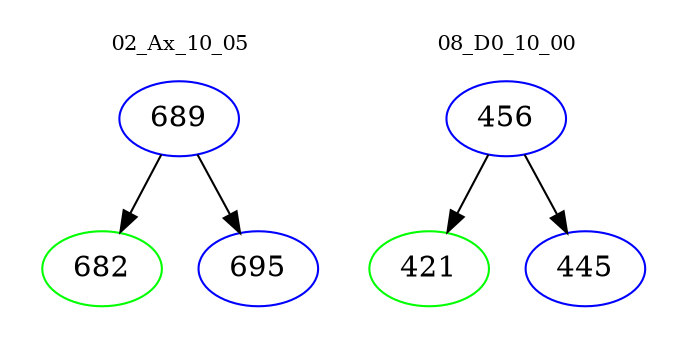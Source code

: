 digraph{
subgraph cluster_0 {
color = white
label = "02_Ax_10_05";
fontsize=10;
T0_689 [label="689", color="blue"]
T0_689 -> T0_682 [color="black"]
T0_682 [label="682", color="green"]
T0_689 -> T0_695 [color="black"]
T0_695 [label="695", color="blue"]
}
subgraph cluster_1 {
color = white
label = "08_D0_10_00";
fontsize=10;
T1_456 [label="456", color="blue"]
T1_456 -> T1_421 [color="black"]
T1_421 [label="421", color="green"]
T1_456 -> T1_445 [color="black"]
T1_445 [label="445", color="blue"]
}
}

